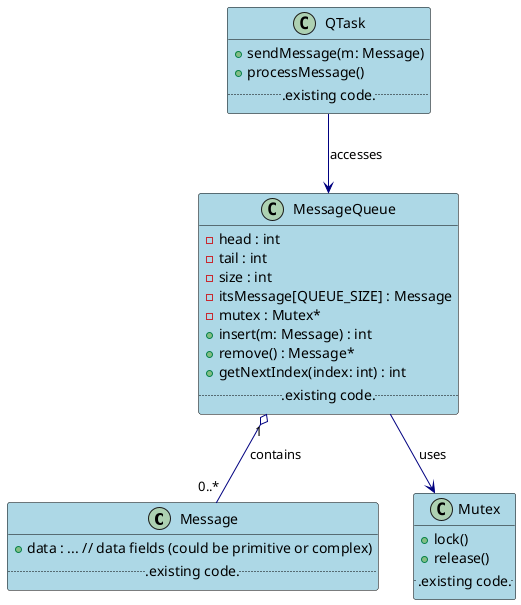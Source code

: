@startuml QueuingPattern_ClassDiagram

skinparam class {
    BackgroundColor LightBlue
    ArrowColor Navy
    BorderColor Black
}

class Message {
    + data : ... // data fields (could be primitive or complex)
    ...existing code...
}

class MessageQueue {
    - head : int
    - tail : int
    - size : int
    - itsMessage[QUEUE_SIZE] : Message
    - mutex : Mutex*
    + insert(m: Message) : int
    + remove() : Message*
    + getNextIndex(index: int) : int
    ...existing code...
}

class Mutex {
    + lock()
    + release()
    ...existing code...
}

class QTask {
    + sendMessage(m: Message)
    + processMessage()
    ...existing code...
}

MessageQueue --> Mutex : uses
QTask --> MessageQueue : accesses
MessageQueue "1" o-- "0..*" Message : contains

@enduml